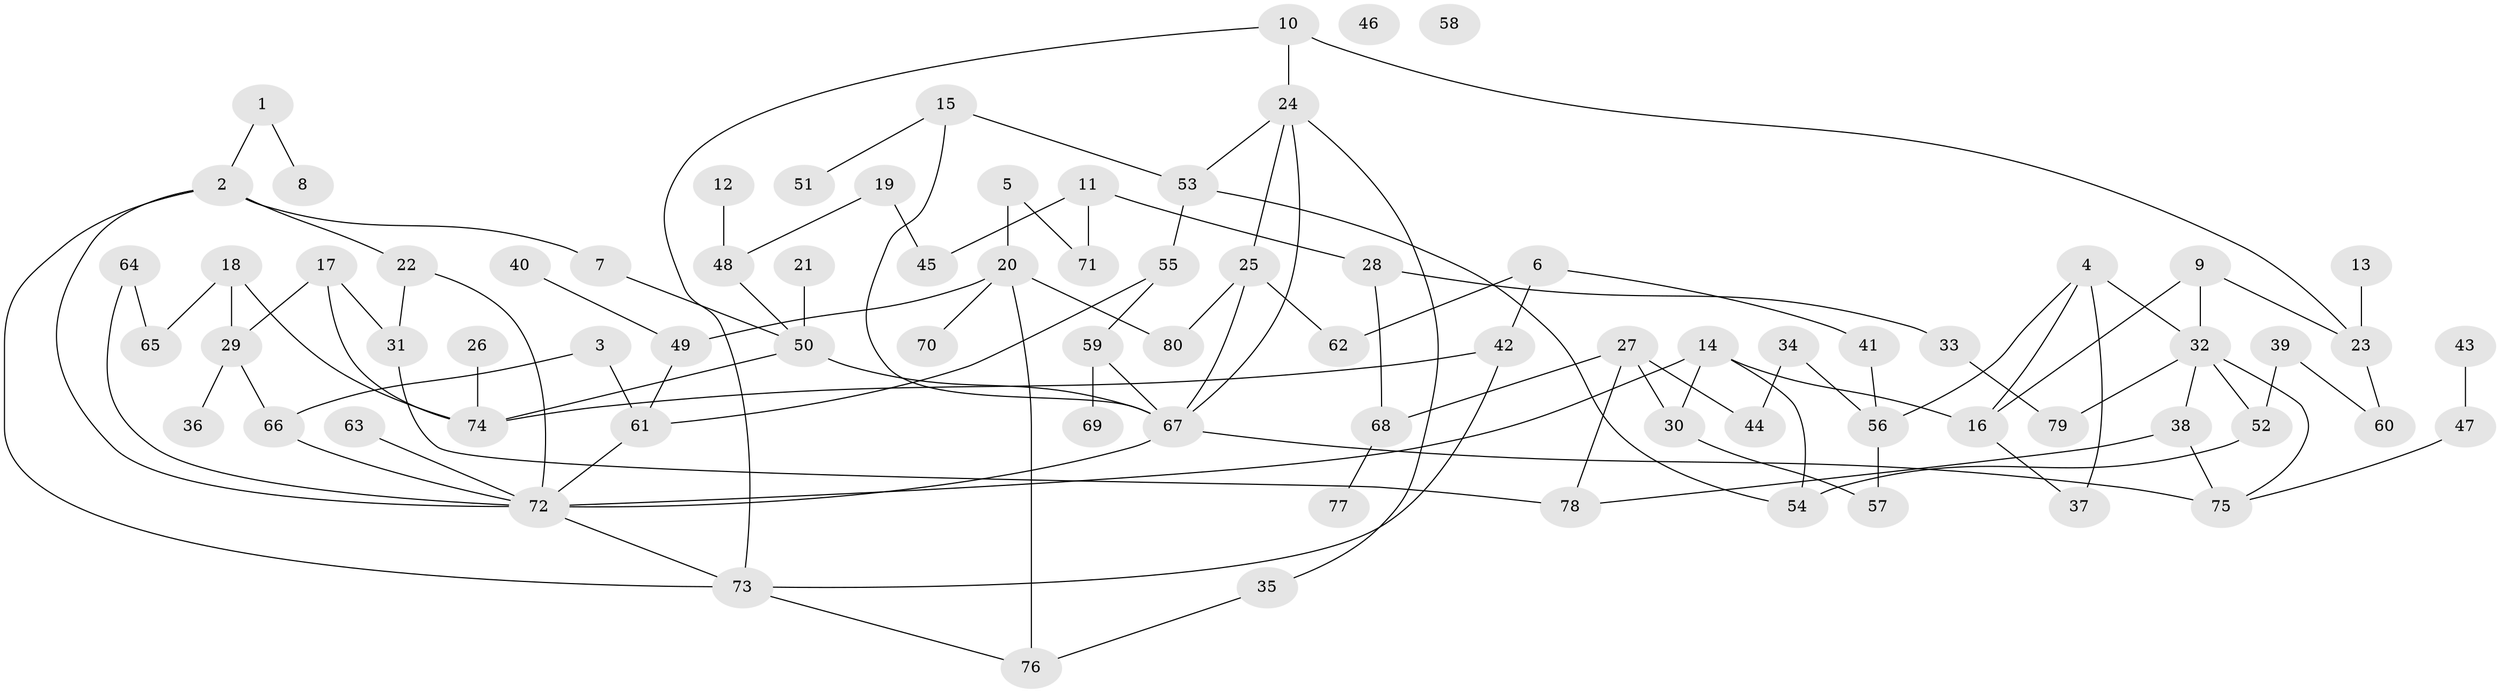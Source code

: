 // coarse degree distribution, {1: 0.15384615384615385, 5: 0.09615384615384616, 2: 0.25, 3: 0.17307692307692307, 6: 0.057692307692307696, 4: 0.19230769230769232, 8: 0.038461538461538464, 0: 0.038461538461538464}
// Generated by graph-tools (version 1.1) at 2025/23/03/03/25 07:23:28]
// undirected, 80 vertices, 111 edges
graph export_dot {
graph [start="1"]
  node [color=gray90,style=filled];
  1;
  2;
  3;
  4;
  5;
  6;
  7;
  8;
  9;
  10;
  11;
  12;
  13;
  14;
  15;
  16;
  17;
  18;
  19;
  20;
  21;
  22;
  23;
  24;
  25;
  26;
  27;
  28;
  29;
  30;
  31;
  32;
  33;
  34;
  35;
  36;
  37;
  38;
  39;
  40;
  41;
  42;
  43;
  44;
  45;
  46;
  47;
  48;
  49;
  50;
  51;
  52;
  53;
  54;
  55;
  56;
  57;
  58;
  59;
  60;
  61;
  62;
  63;
  64;
  65;
  66;
  67;
  68;
  69;
  70;
  71;
  72;
  73;
  74;
  75;
  76;
  77;
  78;
  79;
  80;
  1 -- 2;
  1 -- 8;
  2 -- 7;
  2 -- 22;
  2 -- 72;
  2 -- 73;
  3 -- 61;
  3 -- 66;
  4 -- 16;
  4 -- 32;
  4 -- 37;
  4 -- 56;
  5 -- 20;
  5 -- 71;
  6 -- 41;
  6 -- 42;
  6 -- 62;
  7 -- 50;
  9 -- 16;
  9 -- 23;
  9 -- 32;
  10 -- 23;
  10 -- 24;
  10 -- 73;
  11 -- 28;
  11 -- 45;
  11 -- 71;
  12 -- 48;
  13 -- 23;
  14 -- 16;
  14 -- 30;
  14 -- 54;
  14 -- 72;
  15 -- 51;
  15 -- 53;
  15 -- 67;
  16 -- 37;
  17 -- 29;
  17 -- 31;
  17 -- 74;
  18 -- 29;
  18 -- 65;
  18 -- 74;
  19 -- 45;
  19 -- 48;
  20 -- 49;
  20 -- 70;
  20 -- 76;
  20 -- 80;
  21 -- 50;
  22 -- 31;
  22 -- 72;
  23 -- 60;
  24 -- 25;
  24 -- 35;
  24 -- 53;
  24 -- 67;
  25 -- 62;
  25 -- 67;
  25 -- 80;
  26 -- 74;
  27 -- 30;
  27 -- 44;
  27 -- 68;
  27 -- 78;
  28 -- 33;
  28 -- 68;
  29 -- 36;
  29 -- 66;
  30 -- 57;
  31 -- 78;
  32 -- 38;
  32 -- 52;
  32 -- 75;
  32 -- 79;
  33 -- 79;
  34 -- 44;
  34 -- 56;
  35 -- 76;
  38 -- 75;
  38 -- 78;
  39 -- 52;
  39 -- 60;
  40 -- 49;
  41 -- 56;
  42 -- 73;
  42 -- 74;
  43 -- 47;
  47 -- 75;
  48 -- 50;
  49 -- 61;
  50 -- 67;
  50 -- 74;
  52 -- 54;
  53 -- 54;
  53 -- 55;
  55 -- 59;
  55 -- 61;
  56 -- 57;
  59 -- 67;
  59 -- 69;
  61 -- 72;
  63 -- 72;
  64 -- 65;
  64 -- 72;
  66 -- 72;
  67 -- 72;
  67 -- 75;
  68 -- 77;
  72 -- 73;
  73 -- 76;
}
